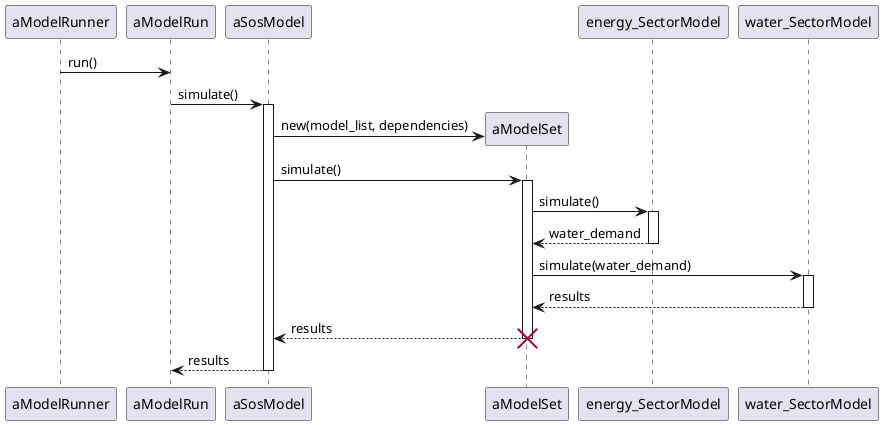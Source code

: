 @startuml

participant aModelRunner
participant aModelRun
participant aSosModel

aModelRunner -> aModelRun : run()
aModelRun -> aSosModel : simulate()
activate aSosModel
create aModelSet
aSosModel -> aModelSet : new(model_list, dependencies)
aSosModel -> aModelSet : simulate()
activate aModelSet
aModelSet -> energy_SectorModel : simulate()
activate energy_SectorModel
aModelSet <-- energy_SectorModel : water_demand
deactivate  energy_SectorModel
aModelSet -> water_SectorModel : simulate(water_demand)
activate water_SectorModel
aModelSet <-- water_SectorModel : results
deactivate water_SectorModel
aSosModel <-- aModelSet : results
deactivate aModelSet
destroy aModelSet
aSosModel --> aModelRun : results
deactivate aSosModel


@enduml